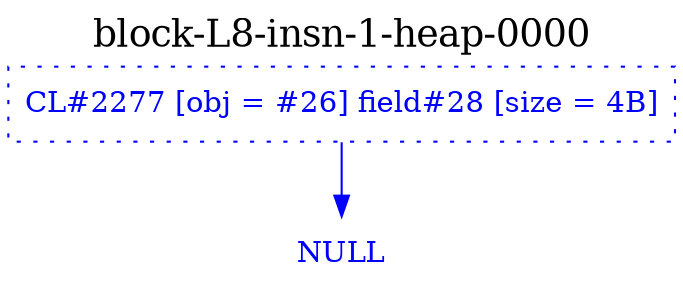 digraph "block-L8-insn-1-heap-0000" {
	label=<<FONT POINT-SIZE="18">block-L8-insn-1-heap-0000</FONT>>;
	clusterrank=local;
	labelloc=t;
	"26" [shape=box, color=blue, fontcolor=blue, style=dotted, label="CL#2277 [obj = #26] field#28 [size = 4B]"];
	"lonely1" [shape=plaintext, fontcolor=blue, label="NULL"];
	"26" -> "lonely1" [color=blue, fontcolor=blue];
}
